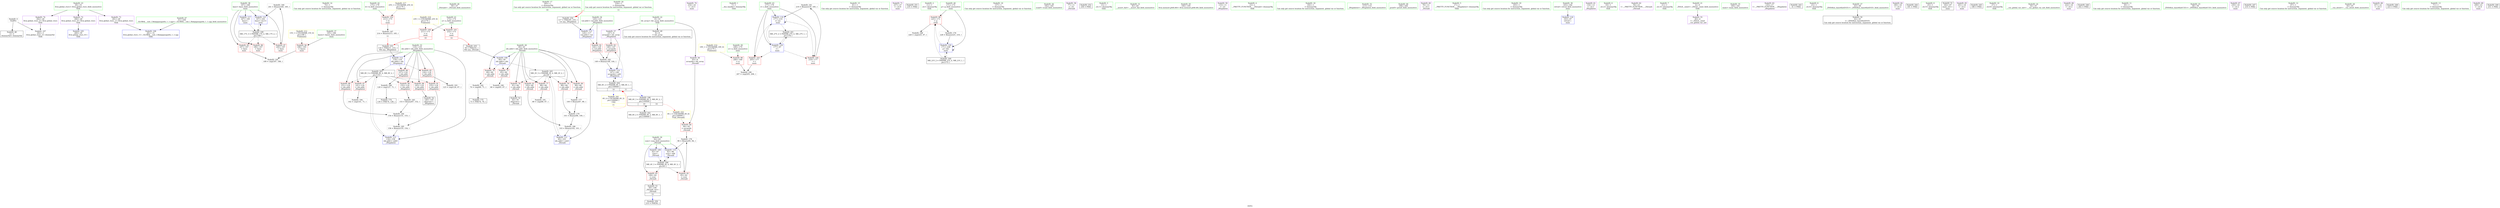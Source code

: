 digraph "SVFG" {
	label="SVFG";

	Node0x563e67ff1870 [shape=record,color=grey,label="{NodeID: 0\nNullPtr}"];
	Node0x563e67ff1870 -> Node0x563e6800a140[style=solid];
	Node0x563e67ff1870 -> Node0x563e68009230[style=solid];
	Node0x563e68012d40 [shape=record,color=grey,label="{NodeID: 180\n241 = Binary(240, 185, )\n}"];
	Node0x563e68012d40 -> Node0x563e6800ee60[style=solid];
	Node0x563e68009a00 [shape=record,color=red,label="{NodeID: 97\n240\<--167\n\<--kase\nmain\n}"];
	Node0x563e68009a00 -> Node0x563e68012d40[style=solid];
	Node0x563e680072b0 [shape=record,color=green,label="{NodeID: 14\n74\<--1\n\<--dummyObj\nCan only get source location for instruction, argument, global var or function.}"];
	Node0x563e6800cd20 [shape=record,color=grey,label="{NodeID: 194\n142 = cmp(141, 71, )\n}"];
	Node0x563e680095a0 [shape=record,color=blue,label="{NodeID: 111\n60\<--103\nidx.addr\<--sub3\n_Z4readi\n}"];
	Node0x563e680095a0 -> Node0x563e6801d3e0[style=dashed];
	Node0x563e68007f60 [shape=record,color=green,label="{NodeID: 28\n56\<--57\n_Z4readi\<--_Z4readi_field_insensitive\n}"];
	Node0x563e68008b80 [shape=record,color=green,label="{NodeID: 42\n175\<--176\nb\<--b_field_insensitive\nmain\n}"];
	Node0x563e68008b80 -> Node0x563e68009e10[style=solid];
	Node0x563e6801f9c0 [shape=record,color=yellow,style=double,label="{NodeID: 222\n6V_1 = ENCHI(MR_6V_0)\npts\{100000 \}\nFun[_Z4readi]}"];
	Node0x563e6801f9c0 -> Node0x563e6800bfa0[style=dashed];
	Node0x563e6800a850 [shape=record,color=purple,label="{NodeID: 56\n93\<--8\narrayidx\<--bit_array\n_Z4readi\n}"];
	Node0x563e6800a850 -> Node0x563e6800bfa0[style=solid];
	Node0x563e6800b3b0 [shape=record,color=purple,label="{NodeID: 70\n234\<--25\n\<--.str.5\nmain\n}"];
	Node0x563e68029d80 [shape=record,color=black,label="{NodeID: 250\n233 = PHI(58, )\n}"];
	Node0x563e6800bfa0 [shape=record,color=red,label="{NodeID: 84\n94\<--93\n\<--arrayidx\n_Z4readi\n}"];
	Node0x563e6800bfa0 -> Node0x563e68012a40[style=solid];
	Node0x563e67ff1e90 [shape=record,color=green,label="{NodeID: 1\n7\<--1\n__dso_handle\<--dummyObj\nGlob }"];
	Node0x563e68012ec0 [shape=record,color=grey,label="{NodeID: 181\n219 = Binary(218, 185, )\n}"];
	Node0x563e68012ec0 -> Node0x563e6800ecc0[style=solid];
	Node0x563e68009ad0 [shape=record,color=red,label="{NodeID: 98\n206\<--169\n\<--n\nmain\n}"];
	Node0x563e68009ad0 -> Node0x563e6800d020[style=solid];
	Node0x563e68007380 [shape=record,color=green,label="{NodeID: 15\n81\<--1\n\<--dummyObj\nCan only get source location for instruction, argument, global var or function.}"];
	Node0x563e6800cea0 [shape=record,color=grey,label="{NodeID: 195\n189 = cmp(187, 188, )\n}"];
	Node0x563e68009670 [shape=record,color=blue,label="{NodeID: 112\n118\<--116\nidx.addr\<--idx\n_Z6updateii\n}"];
	Node0x563e68009670 -> Node0x563e6800c070[style=dashed];
	Node0x563e68009670 -> Node0x563e6800c140[style=dashed];
	Node0x563e68009670 -> Node0x563e6801c9e0[style=dashed];
	Node0x563e68008060 [shape=record,color=green,label="{NodeID: 29\n60\<--61\nidx.addr\<--idx.addr_field_insensitive\n_Z4readi\n}"];
	Node0x563e68008060 -> Node0x563e6800b850[style=solid];
	Node0x563e68008060 -> Node0x563e6800b920[style=solid];
	Node0x563e68008060 -> Node0x563e6800b9f0[style=solid];
	Node0x563e68008060 -> Node0x563e6800bac0[style=solid];
	Node0x563e68008060 -> Node0x563e6800bb90[style=solid];
	Node0x563e68008060 -> Node0x563e6800bc60[style=solid];
	Node0x563e68008060 -> Node0x563e6800bd30[style=solid];
	Node0x563e68008060 -> Node0x563e68009330[style=solid];
	Node0x563e68008060 -> Node0x563e680095a0[style=solid];
	Node0x563e68008c50 [shape=record,color=green,label="{NodeID: 43\n177\<--178\ni\<--i_field_insensitive\nmain\n}"];
	Node0x563e68008c50 -> Node0x563e68009ee0[style=solid];
	Node0x563e68008c50 -> Node0x563e68009fb0[style=solid];
	Node0x563e68008c50 -> Node0x563e6800ebf0[style=solid];
	Node0x563e68008c50 -> Node0x563e6800ecc0[style=solid];
	Node0x563e6800a920 [shape=record,color=purple,label="{NodeID: 57\n147\<--8\narrayidx\<--bit_array\n_Z6updateii\n}"];
	Node0x563e6800a920 -> Node0x563e6800c6f0[style=solid];
	Node0x563e6800a920 -> Node0x563e68009810[style=solid];
	Node0x563e6800b480 [shape=record,color=purple,label="{NodeID: 71\n237\<--27\n\<--.str.6\nmain\n}"];
	Node0x563e68029f70 [shape=record,color=black,label="{NodeID: 251\n235 = PHI()\n}"];
	Node0x563e6800c070 [shape=record,color=red,label="{NodeID: 85\n124\<--118\n\<--idx.addr\n_Z6updateii\n}"];
	Node0x563e6800c070 -> Node0x563e6800cba0[style=solid];
	Node0x563e680027c0 [shape=record,color=green,label="{NodeID: 2\n11\<--1\n.str\<--dummyObj\nGlob }"];
	Node0x563e68013040 [shape=record,color=grey,label="{NodeID: 182\n149 = Binary(148, 144, )\n}"];
	Node0x563e68013040 -> Node0x563e68009810[style=solid];
	Node0x563e68009ba0 [shape=record,color=red,label="{NodeID: 99\n225\<--171\n\<--p\nmain\n}"];
	Node0x563e68009ba0 -> Node0x563e68012740[style=solid];
	Node0x563e68009ba0 -> Node0x563e68013940[style=solid];
	Node0x563e68007450 [shape=record,color=green,label="{NodeID: 16\n137\<--1\n\<--dummyObj\nCan only get source location for instruction, argument, global var or function.}"];
	Node0x563e6800d020 [shape=record,color=grey,label="{NodeID: 196\n207 = cmp(205, 206, )\n}"];
	Node0x563e68009740 [shape=record,color=blue,label="{NodeID: 113\n120\<--117\nval.addr\<--val\n_Z6updateii\n}"];
	Node0x563e68009740 -> Node0x563e6800c620[style=dashed];
	Node0x563e68008130 [shape=record,color=green,label="{NodeID: 30\n62\<--63\nsum\<--sum_field_insensitive\n_Z4readi\n}"];
	Node0x563e68008130 -> Node0x563e6800be00[style=solid];
	Node0x563e68008130 -> Node0x563e6800bed0[style=solid];
	Node0x563e68008130 -> Node0x563e68009400[style=solid];
	Node0x563e68008130 -> Node0x563e680094d0[style=solid];
	Node0x563e68008d20 [shape=record,color=green,label="{NodeID: 44\n182\<--183\nscanf\<--scanf_field_insensitive\n}"];
	Node0x563e6800a9f0 [shape=record,color=purple,label="{NodeID: 58\n77\<--11\n\<--.str\n_Z4readi\n}"];
	Node0x563e6800b550 [shape=record,color=purple,label="{NodeID: 72\n260\<--29\nllvm.global_ctors_0\<--llvm.global_ctors\nGlob }"];
	Node0x563e6800b550 -> Node0x563e6800a080[style=solid];
	Node0x563e6802a040 [shape=record,color=black,label="{NodeID: 252\n238 = PHI()\n}"];
	Node0x563e6800c140 [shape=record,color=red,label="{NodeID: 86\n127\<--118\n\<--idx.addr\n_Z6updateii\n}"];
	Node0x563e6800c140 -> Node0x563e68013ac0[style=solid];
	Node0x563e67ff1900 [shape=record,color=green,label="{NodeID: 3\n13\<--1\n.str.1\<--dummyObj\nGlob }"];
	Node0x563e680131c0 [shape=record,color=grey,label="{NodeID: 183\n153 = Binary(67, 152, )\n}"];
	Node0x563e680131c0 -> Node0x563e68013340[style=solid];
	Node0x563e68009c70 [shape=record,color=red,label="{NodeID: 100\n211\<--173\n\<--a\nmain\n|{<s0>10}}"];
	Node0x563e68009c70:s0 -> Node0x563e6802a110[style=solid,color=red];
	Node0x563e68007520 [shape=record,color=green,label="{NodeID: 17\n185\<--1\n\<--dummyObj\nCan only get source location for instruction, argument, global var or function.|{<s0>10}}"];
	Node0x563e68007520:s0 -> Node0x563e6802a340[style=solid,color=red];
	Node0x563e68009810 [shape=record,color=blue,label="{NodeID: 114\n147\<--149\narrayidx\<--add\n_Z6updateii\n}"];
	Node0x563e68009810 -> Node0x563e6801cee0[style=dashed];
	Node0x563e68008200 [shape=record,color=green,label="{NodeID: 31\n82\<--83\n__assert_fail\<--__assert_fail_field_insensitive\n}"];
	Node0x563e68008e20 [shape=record,color=green,label="{NodeID: 45\n194\<--195\nllvm.memset.p0i8.i64\<--llvm.memset.p0i8.i64_field_insensitive\n}"];
	Node0x563e6800aac0 [shape=record,color=purple,label="{NodeID: 59\n133\<--11\n\<--.str\n_Z6updateii\n}"];
	Node0x563e6800b650 [shape=record,color=purple,label="{NodeID: 73\n261\<--29\nllvm.global_ctors_1\<--llvm.global_ctors\nGlob }"];
	Node0x563e6800b650 -> Node0x563e68009130[style=solid];
	Node0x563e6802a110 [shape=record,color=black,label="{NodeID: 253\n116 = PHI(211, 214, )\n0th arg _Z6updateii }"];
	Node0x563e6802a110 -> Node0x563e68009670[style=solid];
	Node0x563e6800c210 [shape=record,color=red,label="{NodeID: 87\n141\<--118\n\<--idx.addr\n_Z6updateii\n}"];
	Node0x563e6800c210 -> Node0x563e6800cd20[style=solid];
	Node0x563e680028b0 [shape=record,color=green,label="{NodeID: 4\n15\<--1\n__PRETTY_FUNCTION__._Z4readi\<--dummyObj\nGlob }"];
	Node0x563e68013340 [shape=record,color=grey,label="{NodeID: 184\n154 = Binary(151, 153, )\n}"];
	Node0x563e68013340 -> Node0x563e680134c0[style=solid];
	Node0x563e68009d40 [shape=record,color=red,label="{NodeID: 101\n232\<--173\n\<--a\nmain\n|{<s0>14}}"];
	Node0x563e68009d40:s0 -> Node0x563e6802a4c0[style=solid,color=red];
	Node0x563e680075f0 [shape=record,color=green,label="{NodeID: 18\n192\<--1\n\<--dummyObj\nCan only get source location for instruction, argument, global var or function.}"];
	Node0x563e6801b0e0 [shape=record,color=black,label="{NodeID: 198\nMR_6V_3 = PHI(MR_6V_5, MR_6V_2, )\npts\{100000 \}\n|{|<s1>10|<s2>14}}"];
	Node0x563e6801b0e0 -> Node0x563e6801c4e0[style=dashed];
	Node0x563e6801b0e0:s1 -> Node0x563e6801cee0[style=dashed,color=red];
	Node0x563e6801b0e0:s2 -> Node0x563e6801f9c0[style=dashed,color=red];
	Node0x563e6800e980 [shape=record,color=blue,label="{NodeID: 115\n118\<--156\nidx.addr\<--add3\n_Z6updateii\n}"];
	Node0x563e6800e980 -> Node0x563e6801c9e0[style=dashed];
	Node0x563e68008300 [shape=record,color=green,label="{NodeID: 32\n113\<--114\n_Z6updateii\<--_Z6updateii_field_insensitive\n}"];
	Node0x563e6801f0d0 [shape=record,color=yellow,style=double,label="{NodeID: 212\n15V_1 = ENCHI(MR_15V_0)\npts\{166 \}\nFun[main]}"];
	Node0x563e6801f0d0 -> Node0x563e6800c7c0[style=dashed];
	Node0x563e68008f20 [shape=record,color=green,label="{NodeID: 46\n199\<--200\nprintf\<--printf_field_insensitive\n}"];
	Node0x563e6800ab90 [shape=record,color=purple,label="{NodeID: 60\n78\<--13\n\<--.str.1\n_Z4readi\n}"];
	Node0x563e6800b750 [shape=record,color=purple,label="{NodeID: 74\n262\<--29\nllvm.global_ctors_2\<--llvm.global_ctors\nGlob }"];
	Node0x563e6800b750 -> Node0x563e68009230[style=solid];
	Node0x563e6802a340 [shape=record,color=black,label="{NodeID: 254\n117 = PHI(185, 216, )\n1st arg _Z6updateii }"];
	Node0x563e6802a340 -> Node0x563e68009740[style=solid];
	Node0x563e6800c2e0 [shape=record,color=red,label="{NodeID: 88\n145\<--118\n\<--idx.addr\n_Z6updateii\n}"];
	Node0x563e6800c2e0 -> Node0x563e6800a6b0[style=solid];
	Node0x563e68002940 [shape=record,color=green,label="{NodeID: 5\n17\<--1\n__PRETTY_FUNCTION__._Z6updateii\<--dummyObj\nGlob }"];
	Node0x563e680134c0 [shape=record,color=grey,label="{NodeID: 185\n156 = Binary(155, 154, )\n}"];
	Node0x563e680134c0 -> Node0x563e6800e980[style=solid];
	Node0x563e68009e10 [shape=record,color=red,label="{NodeID: 102\n213\<--175\n\<--b\nmain\n}"];
	Node0x563e68009e10 -> Node0x563e680137c0[style=solid];
	Node0x563e680076c0 [shape=record,color=green,label="{NodeID: 19\n193\<--1\n\<--dummyObj\nCan only get source location for instruction, argument, global var or function.}"];
	Node0x563e6801b5e0 [shape=record,color=black,label="{NodeID: 199\nMR_17V_3 = PHI(MR_17V_4, MR_17V_2, )\npts\{168 \}\n}"];
	Node0x563e6801b5e0 -> Node0x563e6800c890[style=dashed];
	Node0x563e6801b5e0 -> Node0x563e68009930[style=dashed];
	Node0x563e6801b5e0 -> Node0x563e68009a00[style=dashed];
	Node0x563e6801b5e0 -> Node0x563e6800ee60[style=dashed];
	Node0x563e6800ea50 [shape=record,color=blue,label="{NodeID: 116\n163\<--67\nretval\<--\nmain\n}"];
	Node0x563e68008400 [shape=record,color=green,label="{NodeID: 33\n118\<--119\nidx.addr\<--idx.addr_field_insensitive\n_Z6updateii\n}"];
	Node0x563e68008400 -> Node0x563e6800c070[style=solid];
	Node0x563e68008400 -> Node0x563e6800c140[style=solid];
	Node0x563e68008400 -> Node0x563e6800c210[style=solid];
	Node0x563e68008400 -> Node0x563e6800c2e0[style=solid];
	Node0x563e68008400 -> Node0x563e6800c3b0[style=solid];
	Node0x563e68008400 -> Node0x563e6800c480[style=solid];
	Node0x563e68008400 -> Node0x563e6800c550[style=solid];
	Node0x563e68008400 -> Node0x563e68009670[style=solid];
	Node0x563e68008400 -> Node0x563e6800e980[style=solid];
	Node0x563e68009020 [shape=record,color=green,label="{NodeID: 47\n31\<--256\n_GLOBAL__sub_I_Balajiganapathi_1_1.cpp\<--_GLOBAL__sub_I_Balajiganapathi_1_1.cpp_field_insensitive\n}"];
	Node0x563e68009020 -> Node0x563e68009130[style=solid];
	Node0x563e6800ac60 [shape=record,color=purple,label="{NodeID: 61\n134\<--13\n\<--.str.1\n_Z6updateii\n}"];
	Node0x563e68021680 [shape=record,color=yellow,style=double,label="{NodeID: 241\n6V_4 = CSCHI(MR_6V_3)\npts\{100000 \}\nCS[]|{<s0>11}}"];
	Node0x563e68021680:s0 -> Node0x563e6801cee0[style=dashed,color=red];
	Node0x563e6800b850 [shape=record,color=red,label="{NodeID: 75\n65\<--60\n\<--idx.addr\n_Z4readi\n}"];
	Node0x563e6800b850 -> Node0x563e68013c40[style=solid];
	Node0x563e6802a4c0 [shape=record,color=black,label="{NodeID: 255\n59 = PHI(232, )\n0th arg _Z4readi }"];
	Node0x563e6802a4c0 -> Node0x563e68009330[style=solid];
	Node0x563e6800c3b0 [shape=record,color=red,label="{NodeID: 89\n151\<--118\n\<--idx.addr\n_Z6updateii\n}"];
	Node0x563e6800c3b0 -> Node0x563e68013340[style=solid];
	Node0x563e67ff1d10 [shape=record,color=green,label="{NodeID: 6\n19\<--1\n.str.2\<--dummyObj\nGlob }"];
	Node0x563e68013640 [shape=record,color=grey,label="{NodeID: 186\n103 = Binary(102, 101, )\n}"];
	Node0x563e68013640 -> Node0x563e680095a0[style=solid];
	Node0x563e68009ee0 [shape=record,color=red,label="{NodeID: 103\n205\<--177\n\<--i\nmain\n}"];
	Node0x563e68009ee0 -> Node0x563e6800d020[style=solid];
	Node0x563e68007790 [shape=record,color=green,label="{NodeID: 20\n216\<--1\n\<--dummyObj\nCan only get source location for instruction, argument, global var or function.|{<s0>11}}"];
	Node0x563e68007790:s0 -> Node0x563e6802a340[style=solid,color=red];
	Node0x563e6801bae0 [shape=record,color=black,label="{NodeID: 200\nMR_21V_2 = PHI(MR_21V_4, MR_21V_1, )\npts\{172 \}\n}"];
	Node0x563e6801bae0 -> Node0x563e68009ba0[style=dashed];
	Node0x563e6801bae0 -> Node0x563e6800ed90[style=dashed];
	Node0x563e6800eb20 [shape=record,color=blue,label="{NodeID: 117\n167\<--185\nkase\<--\nmain\n}"];
	Node0x563e6800eb20 -> Node0x563e6801b5e0[style=dashed];
	Node0x563e680084d0 [shape=record,color=green,label="{NodeID: 34\n120\<--121\nval.addr\<--val.addr_field_insensitive\n_Z6updateii\n}"];
	Node0x563e680084d0 -> Node0x563e6800c620[style=solid];
	Node0x563e680084d0 -> Node0x563e68009740[style=solid];
	Node0x563e6801f290 [shape=record,color=yellow,style=double,label="{NodeID: 214\n19V_1 = ENCHI(MR_19V_0)\npts\{170 \}\nFun[main]}"];
	Node0x563e6801f290 -> Node0x563e68009ad0[style=dashed];
	Node0x563e6800a140 [shape=record,color=black,label="{NodeID: 48\n2\<--3\ndummyVal\<--dummyVal\n}"];
	Node0x563e6800ad30 [shape=record,color=purple,label="{NodeID: 62\n79\<--15\n\<--__PRETTY_FUNCTION__._Z4readi\n_Z4readi\n}"];
	Node0x563e6800b920 [shape=record,color=red,label="{NodeID: 76\n69\<--60\n\<--idx.addr\n_Z4readi\n}"];
	Node0x563e6800b920 -> Node0x563e6800ca20[style=solid];
	Node0x563e6800c480 [shape=record,color=red,label="{NodeID: 90\n152\<--118\n\<--idx.addr\n_Z6updateii\n}"];
	Node0x563e6800c480 -> Node0x563e680131c0[style=solid];
	Node0x563e67ff1da0 [shape=record,color=green,label="{NodeID: 7\n21\<--1\n.str.3\<--dummyObj\nGlob }"];
	Node0x563e680137c0 [shape=record,color=grey,label="{NodeID: 187\n214 = Binary(213, 185, )\n|{<s0>11}}"];
	Node0x563e680137c0:s0 -> Node0x563e6802a110[style=solid,color=red];
	Node0x563e68009fb0 [shape=record,color=red,label="{NodeID: 104\n218\<--177\n\<--i\nmain\n}"];
	Node0x563e68009fb0 -> Node0x563e68012ec0[style=solid];
	Node0x563e68007860 [shape=record,color=green,label="{NodeID: 21\n4\<--6\n_ZStL8__ioinit\<--_ZStL8__ioinit_field_insensitive\nGlob }"];
	Node0x563e68007860 -> Node0x563e6800a780[style=solid];
	Node0x563e6801bfe0 [shape=record,color=black,label="{NodeID: 201\nMR_27V_2 = PHI(MR_27V_4, MR_27V_1, )\npts\{178 \}\n}"];
	Node0x563e6801bfe0 -> Node0x563e6800ebf0[style=dashed];
	Node0x563e6800ebf0 [shape=record,color=blue,label="{NodeID: 118\n177\<--67\ni\<--\nmain\n}"];
	Node0x563e6800ebf0 -> Node0x563e68009ee0[style=dashed];
	Node0x563e6800ebf0 -> Node0x563e68009fb0[style=dashed];
	Node0x563e6800ebf0 -> Node0x563e6800ecc0[style=dashed];
	Node0x563e6800ebf0 -> Node0x563e6801bfe0[style=dashed];
	Node0x563e680085a0 [shape=record,color=green,label="{NodeID: 35\n160\<--161\nmain\<--main_field_insensitive\n}"];
	Node0x563e6800a240 [shape=record,color=black,label="{NodeID: 49\n9\<--8\n\<--bit_array\nCan only get source location for instruction, argument, global var or function.}"];
	Node0x563e6800ae00 [shape=record,color=purple,label="{NodeID: 63\n135\<--17\n\<--__PRETTY_FUNCTION__._Z6updateii\n_Z6updateii\n}"];
	Node0x563e68029680 [shape=record,color=black,label="{NodeID: 243\n41 = PHI()\n}"];
	Node0x563e6800b9f0 [shape=record,color=red,label="{NodeID: 77\n88\<--60\n\<--idx.addr\n_Z4readi\n}"];
	Node0x563e6800b9f0 -> Node0x563e68013dc0[style=solid];
	Node0x563e68011c00 [shape=record,color=black,label="{NodeID: 174\n130 = PHI(74, 128, )\n}"];
	Node0x563e6800c550 [shape=record,color=red,label="{NodeID: 91\n155\<--118\n\<--idx.addr\n_Z6updateii\n}"];
	Node0x563e6800c550 -> Node0x563e680134c0[style=solid];
	Node0x563e68006760 [shape=record,color=green,label="{NodeID: 8\n23\<--1\n.str.4\<--dummyObj\nGlob }"];
	Node0x563e68013940 [shape=record,color=grey,label="{NodeID: 188\n228 = cmp(225, 67, )\n}"];
	Node0x563e6800a080 [shape=record,color=blue,label="{NodeID: 105\n260\<--30\nllvm.global_ctors_0\<--\nGlob }"];
	Node0x563e68007960 [shape=record,color=green,label="{NodeID: 22\n8\<--10\nbit_array\<--bit_array_field_insensitive\nGlob }"];
	Node0x563e68007960 -> Node0x563e6800a240[style=solid];
	Node0x563e68007960 -> Node0x563e6800a850[style=solid];
	Node0x563e68007960 -> Node0x563e6800a920[style=solid];
	Node0x563e6801c4e0 [shape=record,color=black,label="{NodeID: 202\nMR_6V_2 = PHI(MR_6V_3, MR_6V_1, )\npts\{100000 \}\n}"];
	Node0x563e6801c4e0 -> Node0x563e6801b0e0[style=dashed];
	Node0x563e6800ecc0 [shape=record,color=blue,label="{NodeID: 119\n177\<--219\ni\<--inc\nmain\n}"];
	Node0x563e6800ecc0 -> Node0x563e68009ee0[style=dashed];
	Node0x563e6800ecc0 -> Node0x563e68009fb0[style=dashed];
	Node0x563e6800ecc0 -> Node0x563e6800ecc0[style=dashed];
	Node0x563e6800ecc0 -> Node0x563e6801bfe0[style=dashed];
	Node0x563e680086a0 [shape=record,color=green,label="{NodeID: 36\n163\<--164\nretval\<--retval_field_insensitive\nmain\n}"];
	Node0x563e680086a0 -> Node0x563e6800ea50[style=solid];
	Node0x563e6801f450 [shape=record,color=yellow,style=double,label="{NodeID: 216\n23V_1 = ENCHI(MR_23V_0)\npts\{174 \}\nFun[main]}"];
	Node0x563e6801f450 -> Node0x563e68009c70[style=dashed];
	Node0x563e6801f450 -> Node0x563e68009d40[style=dashed];
	Node0x563e6800a340 [shape=record,color=black,label="{NodeID: 50\n42\<--43\n\<--_ZNSt8ios_base4InitD1Ev\nCan only get source location for instruction, argument, global var or function.}"];
	Node0x563e6800aed0 [shape=record,color=purple,label="{NodeID: 64\n180\<--19\n\<--.str.2\nmain\n}"];
	Node0x563e68029780 [shape=record,color=black,label="{NodeID: 244\n181 = PHI()\n}"];
	Node0x563e6800bac0 [shape=record,color=red,label="{NodeID: 78\n91\<--60\n\<--idx.addr\n_Z4readi\n}"];
	Node0x563e6800bac0 -> Node0x563e6800a510[style=solid];
	Node0x563e680121a0 [shape=record,color=black,label="{NodeID: 175\n73 = PHI(74, 70, )\n}"];
	Node0x563e6800c620 [shape=record,color=red,label="{NodeID: 92\n144\<--120\n\<--val.addr\n_Z6updateii\n}"];
	Node0x563e6800c620 -> Node0x563e68013040[style=solid];
	Node0x563e680067f0 [shape=record,color=green,label="{NodeID: 9\n25\<--1\n.str.5\<--dummyObj\nGlob }"];
	Node0x563e68013ac0 [shape=record,color=grey,label="{NodeID: 189\n128 = cmp(127, 71, )\n}"];
	Node0x563e68013ac0 -> Node0x563e68011c00[style=solid];
	Node0x563e68009130 [shape=record,color=blue,label="{NodeID: 106\n261\<--31\nllvm.global_ctors_1\<--_GLOBAL__sub_I_Balajiganapathi_1_1.cpp\nGlob }"];
	Node0x563e68007a60 [shape=record,color=green,label="{NodeID: 23\n29\<--33\nllvm.global_ctors\<--llvm.global_ctors_field_insensitive\nGlob }"];
	Node0x563e68007a60 -> Node0x563e6800b550[style=solid];
	Node0x563e68007a60 -> Node0x563e6800b650[style=solid];
	Node0x563e68007a60 -> Node0x563e6800b750[style=solid];
	Node0x563e6801c9e0 [shape=record,color=black,label="{NodeID: 203\nMR_8V_3 = PHI(MR_8V_4, MR_8V_2, )\npts\{119 \}\n}"];
	Node0x563e6801c9e0 -> Node0x563e6800c210[style=dashed];
	Node0x563e6801c9e0 -> Node0x563e6800c2e0[style=dashed];
	Node0x563e6801c9e0 -> Node0x563e6800c3b0[style=dashed];
	Node0x563e6801c9e0 -> Node0x563e6800c480[style=dashed];
	Node0x563e6801c9e0 -> Node0x563e6800c550[style=dashed];
	Node0x563e6801c9e0 -> Node0x563e6800e980[style=dashed];
	Node0x563e6800ed90 [shape=record,color=blue,label="{NodeID: 120\n171\<--226\np\<--dec\nmain\n}"];
	Node0x563e6800ed90 -> Node0x563e68009ba0[style=dashed];
	Node0x563e6800ed90 -> Node0x563e6800ed90[style=dashed];
	Node0x563e6800ed90 -> Node0x563e6801bae0[style=dashed];
	Node0x563e68008770 [shape=record,color=green,label="{NodeID: 37\n165\<--166\nkases\<--kases_field_insensitive\nmain\n}"];
	Node0x563e68008770 -> Node0x563e6800c7c0[style=solid];
	Node0x563e6801f530 [shape=record,color=yellow,style=double,label="{NodeID: 217\n25V_1 = ENCHI(MR_25V_0)\npts\{176 \}\nFun[main]}"];
	Node0x563e6801f530 -> Node0x563e68009e10[style=dashed];
	Node0x563e6800a440 [shape=record,color=black,label="{NodeID: 51\n162\<--67\nmain_ret\<--\nmain\n}"];
	Node0x563e6800afa0 [shape=record,color=purple,label="{NodeID: 65\n201\<--19\n\<--.str.2\nmain\n}"];
	Node0x563e68029880 [shape=record,color=black,label="{NodeID: 245\n198 = PHI()\n}"];
	Node0x563e6800bb90 [shape=record,color=red,label="{NodeID: 79\n98\<--60\n\<--idx.addr\n_Z4readi\n}"];
	Node0x563e6800bb90 -> Node0x563e68012bc0[style=solid];
	Node0x563e68012740 [shape=record,color=grey,label="{NodeID: 176\n226 = Binary(225, 216, )\n}"];
	Node0x563e68012740 -> Node0x563e6800ed90[style=solid];
	Node0x563e6800c6f0 [shape=record,color=red,label="{NodeID: 93\n148\<--147\n\<--arrayidx\n_Z6updateii\n}"];
	Node0x563e6800c6f0 -> Node0x563e68013040[style=solid];
	Node0x563e68006880 [shape=record,color=green,label="{NodeID: 10\n27\<--1\n.str.6\<--dummyObj\nGlob }"];
	Node0x563e68013c40 [shape=record,color=grey,label="{NodeID: 190\n66 = cmp(65, 67, )\n}"];
	Node0x563e68009230 [shape=record,color=blue, style = dotted,label="{NodeID: 107\n262\<--3\nllvm.global_ctors_2\<--dummyVal\nGlob }"];
	Node0x563e68007b60 [shape=record,color=green,label="{NodeID: 24\n34\<--35\n__cxx_global_var_init\<--__cxx_global_var_init_field_insensitive\n}"];
	Node0x563e6801cee0 [shape=record,color=black,label="{NodeID: 204\nMR_6V_2 = PHI(MR_6V_3, MR_6V_1, )\npts\{100000 \}\n|{|<s2>10|<s3>11}}"];
	Node0x563e6801cee0 -> Node0x563e6800c6f0[style=dashed];
	Node0x563e6801cee0 -> Node0x563e68009810[style=dashed];
	Node0x563e6801cee0:s2 -> Node0x563e68021680[style=dashed,color=blue];
	Node0x563e6801cee0:s3 -> Node0x563e6801b0e0[style=dashed,color=blue];
	Node0x563e6800ee60 [shape=record,color=blue,label="{NodeID: 121\n167\<--241\nkase\<--inc13\nmain\n}"];
	Node0x563e6800ee60 -> Node0x563e6801b5e0[style=dashed];
	Node0x563e68008840 [shape=record,color=green,label="{NodeID: 38\n167\<--168\nkase\<--kase_field_insensitive\nmain\n}"];
	Node0x563e68008840 -> Node0x563e6800c890[style=solid];
	Node0x563e68008840 -> Node0x563e68009930[style=solid];
	Node0x563e68008840 -> Node0x563e68009a00[style=solid];
	Node0x563e68008840 -> Node0x563e6800eb20[style=solid];
	Node0x563e68008840 -> Node0x563e6800ee60[style=solid];
	Node0x563e6800a510 [shape=record,color=black,label="{NodeID: 52\n92\<--91\nidxprom\<--\n_Z4readi\n}"];
	Node0x563e6800b070 [shape=record,color=purple,label="{NodeID: 66\n222\<--19\n\<--.str.2\nmain\n}"];
	Node0x563e68029980 [shape=record,color=black,label="{NodeID: 246\n202 = PHI()\n}"];
	Node0x563e6800bc60 [shape=record,color=red,label="{NodeID: 80\n99\<--60\n\<--idx.addr\n_Z4readi\n}"];
	Node0x563e6800bc60 -> Node0x563e680128c0[style=solid];
	Node0x563e680128c0 [shape=record,color=grey,label="{NodeID: 177\n100 = Binary(67, 99, )\n}"];
	Node0x563e680128c0 -> Node0x563e68012bc0[style=solid];
	Node0x563e6800c7c0 [shape=record,color=red,label="{NodeID: 94\n188\<--165\n\<--kases\nmain\n}"];
	Node0x563e6800c7c0 -> Node0x563e6800cea0[style=solid];
	Node0x563e68006910 [shape=record,color=green,label="{NodeID: 11\n30\<--1\n\<--dummyObj\nCan only get source location for instruction, argument, global var or function.}"];
	Node0x563e68013dc0 [shape=record,color=grey,label="{NodeID: 191\n89 = cmp(88, 67, )\n}"];
	Node0x563e68009330 [shape=record,color=blue,label="{NodeID: 108\n60\<--59\nidx.addr\<--idx\n_Z4readi\n}"];
	Node0x563e68009330 -> Node0x563e6800b850[style=dashed];
	Node0x563e68009330 -> Node0x563e6800b920[style=dashed];
	Node0x563e68009330 -> Node0x563e6801d3e0[style=dashed];
	Node0x563e68007c60 [shape=record,color=green,label="{NodeID: 25\n38\<--39\n_ZNSt8ios_base4InitC1Ev\<--_ZNSt8ios_base4InitC1Ev_field_insensitive\n}"];
	Node0x563e6801d3e0 [shape=record,color=black,label="{NodeID: 205\nMR_2V_3 = PHI(MR_2V_4, MR_2V_2, )\npts\{61 \}\n}"];
	Node0x563e6801d3e0 -> Node0x563e6800b9f0[style=dashed];
	Node0x563e6801d3e0 -> Node0x563e6800bac0[style=dashed];
	Node0x563e6801d3e0 -> Node0x563e6800bb90[style=dashed];
	Node0x563e6801d3e0 -> Node0x563e6800bc60[style=dashed];
	Node0x563e6801d3e0 -> Node0x563e6800bd30[style=dashed];
	Node0x563e6801d3e0 -> Node0x563e680095a0[style=dashed];
	Node0x563e68008910 [shape=record,color=green,label="{NodeID: 39\n169\<--170\nn\<--n_field_insensitive\nmain\n}"];
	Node0x563e68008910 -> Node0x563e68009ad0[style=solid];
	Node0x563e6800a5e0 [shape=record,color=black,label="{NodeID: 53\n58\<--106\n_Z4readi_ret\<--\n_Z4readi\n|{<s0>14}}"];
	Node0x563e6800a5e0:s0 -> Node0x563e68029d80[style=solid,color=blue];
	Node0x563e6800b140 [shape=record,color=purple,label="{NodeID: 67\n230\<--19\n\<--.str.2\nmain\n}"];
	Node0x563e68029a80 [shape=record,color=black,label="{NodeID: 247\n210 = PHI()\n}"];
	Node0x563e6800bd30 [shape=record,color=red,label="{NodeID: 81\n102\<--60\n\<--idx.addr\n_Z4readi\n}"];
	Node0x563e6800bd30 -> Node0x563e68013640[style=solid];
	Node0x563e68012a40 [shape=record,color=grey,label="{NodeID: 178\n96 = Binary(95, 94, )\n}"];
	Node0x563e68012a40 -> Node0x563e680094d0[style=solid];
	Node0x563e6800c890 [shape=record,color=red,label="{NodeID: 95\n187\<--167\n\<--kase\nmain\n}"];
	Node0x563e6800c890 -> Node0x563e6800cea0[style=solid];
	Node0x563e68007150 [shape=record,color=green,label="{NodeID: 12\n67\<--1\n\<--dummyObj\nCan only get source location for instruction, argument, global var or function.}"];
	Node0x563e6800ca20 [shape=record,color=grey,label="{NodeID: 192\n70 = cmp(69, 71, )\n}"];
	Node0x563e6800ca20 -> Node0x563e680121a0[style=solid];
	Node0x563e68009400 [shape=record,color=blue,label="{NodeID: 109\n62\<--67\nsum\<--\n_Z4readi\n}"];
	Node0x563e68009400 -> Node0x563e6801d8e0[style=dashed];
	Node0x563e68007d60 [shape=record,color=green,label="{NodeID: 26\n44\<--45\n__cxa_atexit\<--__cxa_atexit_field_insensitive\n}"];
	Node0x563e6801d8e0 [shape=record,color=black,label="{NodeID: 206\nMR_4V_3 = PHI(MR_4V_4, MR_4V_2, )\npts\{63 \}\n}"];
	Node0x563e6801d8e0 -> Node0x563e6800be00[style=dashed];
	Node0x563e6801d8e0 -> Node0x563e6800bed0[style=dashed];
	Node0x563e6801d8e0 -> Node0x563e680094d0[style=dashed];
	Node0x563e680089e0 [shape=record,color=green,label="{NodeID: 40\n171\<--172\np\<--p_field_insensitive\nmain\n}"];
	Node0x563e680089e0 -> Node0x563e68009ba0[style=solid];
	Node0x563e680089e0 -> Node0x563e6800ed90[style=solid];
	Node0x563e6800a6b0 [shape=record,color=black,label="{NodeID: 54\n146\<--145\nidxprom\<--\n_Z6updateii\n}"];
	Node0x563e6800b210 [shape=record,color=purple,label="{NodeID: 68\n197\<--21\n\<--.str.3\nmain\n}"];
	Node0x563e68029b80 [shape=record,color=black,label="{NodeID: 248\n223 = PHI()\n}"];
	Node0x563e6800be00 [shape=record,color=red,label="{NodeID: 82\n95\<--62\n\<--sum\n_Z4readi\n}"];
	Node0x563e6800be00 -> Node0x563e68012a40[style=solid];
	Node0x563e68012bc0 [shape=record,color=grey,label="{NodeID: 179\n101 = Binary(98, 100, )\n}"];
	Node0x563e68012bc0 -> Node0x563e68013640[style=solid];
	Node0x563e68009930 [shape=record,color=red,label="{NodeID: 96\n196\<--167\n\<--kase\nmain\n}"];
	Node0x563e680071e0 [shape=record,color=green,label="{NodeID: 13\n71\<--1\n\<--dummyObj\nCan only get source location for instruction, argument, global var or function.}"];
	Node0x563e6800cba0 [shape=record,color=grey,label="{NodeID: 193\n125 = cmp(124, 67, )\n}"];
	Node0x563e680094d0 [shape=record,color=blue,label="{NodeID: 110\n62\<--96\nsum\<--add\n_Z4readi\n}"];
	Node0x563e680094d0 -> Node0x563e6801d8e0[style=dashed];
	Node0x563e68007e60 [shape=record,color=green,label="{NodeID: 27\n43\<--49\n_ZNSt8ios_base4InitD1Ev\<--_ZNSt8ios_base4InitD1Ev_field_insensitive\n}"];
	Node0x563e68007e60 -> Node0x563e6800a340[style=solid];
	Node0x563e68008ab0 [shape=record,color=green,label="{NodeID: 41\n173\<--174\na\<--a_field_insensitive\nmain\n}"];
	Node0x563e68008ab0 -> Node0x563e68009c70[style=solid];
	Node0x563e68008ab0 -> Node0x563e68009d40[style=solid];
	Node0x563e6800a780 [shape=record,color=purple,label="{NodeID: 55\n40\<--4\n\<--_ZStL8__ioinit\n__cxx_global_var_init\n}"];
	Node0x563e6800b2e0 [shape=record,color=purple,label="{NodeID: 69\n209\<--23\n\<--.str.4\nmain\n}"];
	Node0x563e68029c80 [shape=record,color=black,label="{NodeID: 249\n231 = PHI()\n}"];
	Node0x563e6800bed0 [shape=record,color=red,label="{NodeID: 83\n106\<--62\n\<--sum\n_Z4readi\n}"];
	Node0x563e6800bed0 -> Node0x563e6800a5e0[style=solid];
}
